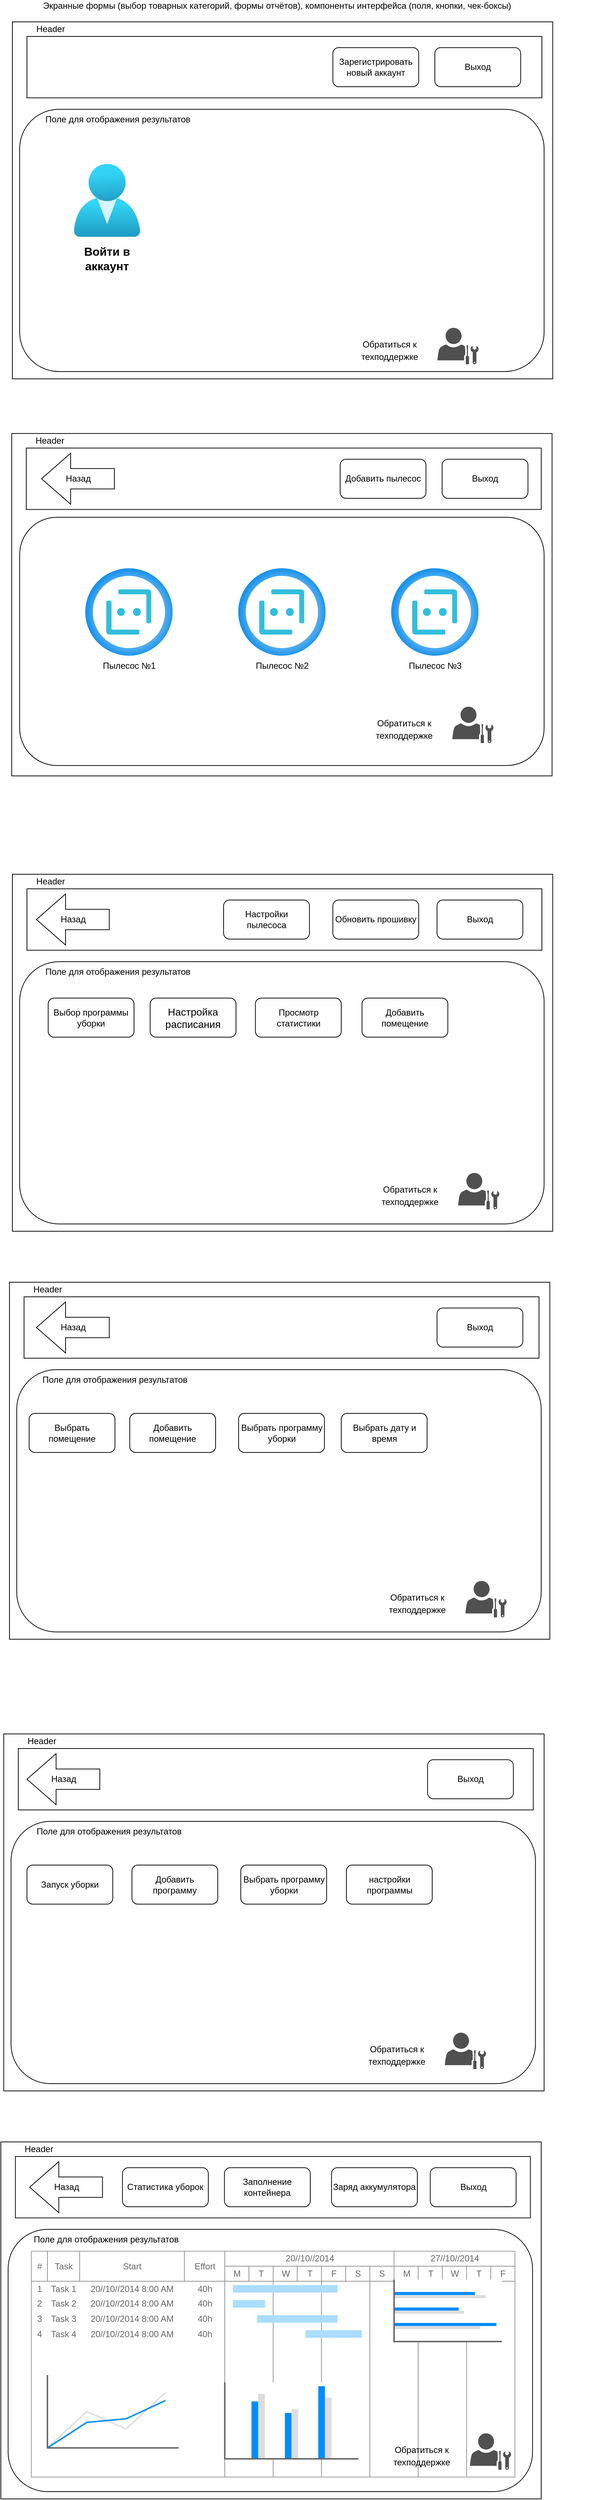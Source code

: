 <mxfile>
    <diagram id="59cByt772JX8G_VPWBIr" name="Page-1">
        <mxGraphModel dx="1887" dy="478" grid="1" gridSize="10" guides="1" tooltips="1" connect="1" arrows="1" fold="1" page="1" pageScale="1" pageWidth="827" pageHeight="1169" math="0" shadow="0">
            <root>
                <mxCell id="0"/>
                <mxCell id="1" parent="0"/>
                <mxCell id="2" value="&lt;div&gt;Экранные формы (выбор товарных категорий, формы отчётов), компоненты интерфейса (поля, кнопки, чек-боксы)&lt;/div&gt;&lt;div&gt;&lt;br&gt;&lt;/div&gt;" style="text;html=1;align=left;verticalAlign=middle;resizable=0;points=[];autosize=1;strokeColor=none;fillColor=none;" parent="1" vertex="1">
                    <mxGeometry x="-740" y="10" width="660" height="30" as="geometry"/>
                </mxCell>
                <mxCell id="3" value="" style="rounded=0;whiteSpace=wrap;html=1;" parent="1" vertex="1">
                    <mxGeometry x="-780" y="40" width="741.85" height="490" as="geometry"/>
                </mxCell>
                <mxCell id="4" value="" style="group" parent="1" vertex="1" connectable="0">
                    <mxGeometry x="-760" y="40" width="707" height="104.29" as="geometry"/>
                </mxCell>
                <mxCell id="5" value="Header" style="text;html=1;align=center;verticalAlign=middle;resizable=0;points=[];autosize=1;strokeColor=none;fillColor=none;" parent="4" vertex="1">
                    <mxGeometry x="7" width="50" height="20" as="geometry"/>
                </mxCell>
                <mxCell id="6" value="" style="rounded=0;whiteSpace=wrap;html=1;" parent="4" vertex="1">
                    <mxGeometry y="20" width="707" height="84.29" as="geometry"/>
                </mxCell>
                <mxCell id="8" value="Зарегистрировать новый аккаунт" style="rounded=1;whiteSpace=wrap;html=1;" parent="4" vertex="1">
                    <mxGeometry x="420.001" y="35.328" width="117.833" height="53.639" as="geometry"/>
                </mxCell>
                <mxCell id="188" value="Выход" style="rounded=1;whiteSpace=wrap;html=1;" vertex="1" parent="4">
                    <mxGeometry x="560" y="35.33" width="117.833" height="53.639" as="geometry"/>
                </mxCell>
                <mxCell id="12" value="" style="rounded=0;whiteSpace=wrap;html=1;" parent="1" vertex="1">
                    <mxGeometry x="-780.92" y="605" width="741.85" height="470" as="geometry"/>
                </mxCell>
                <mxCell id="13" value="" style="group" parent="1" vertex="1" connectable="0">
                    <mxGeometry x="-760.92" y="605" width="707" height="104.29" as="geometry"/>
                </mxCell>
                <mxCell id="14" value="Header" style="text;html=1;align=center;verticalAlign=middle;resizable=0;points=[];autosize=1;strokeColor=none;fillColor=none;" parent="13" vertex="1">
                    <mxGeometry x="7" width="50" height="20" as="geometry"/>
                </mxCell>
                <mxCell id="15" value="" style="rounded=0;whiteSpace=wrap;html=1;" parent="13" vertex="1">
                    <mxGeometry y="20" width="707" height="84.29" as="geometry"/>
                </mxCell>
                <mxCell id="19" value="Добавить пылесос" style="rounded=1;whiteSpace=wrap;html=1;" parent="13" vertex="1">
                    <mxGeometry x="430.92" y="35.318" width="117.833" height="53.639" as="geometry"/>
                </mxCell>
                <mxCell id="174" value="Назад" style="html=1;shadow=0;dashed=0;align=center;verticalAlign=middle;shape=mxgraph.arrows2.arrow;dy=0.6;dx=40;flipH=1;notch=0;" vertex="1" parent="13">
                    <mxGeometry x="20.92" y="27.14" width="100" height="70" as="geometry"/>
                </mxCell>
                <mxCell id="185" value="Выход" style="rounded=1;whiteSpace=wrap;html=1;" vertex="1" parent="13">
                    <mxGeometry x="570.92" y="35.318" width="117.833" height="53.639" as="geometry"/>
                </mxCell>
                <mxCell id="21" value="" style="group" parent="1" vertex="1" connectable="0">
                    <mxGeometry x="-765.47" y="720" width="733.303" height="390" as="geometry"/>
                </mxCell>
                <mxCell id="22" value="" style="rounded=1;whiteSpace=wrap;html=1;" parent="21" vertex="1">
                    <mxGeometry x="-4.53" width="720" height="340.71" as="geometry"/>
                </mxCell>
                <mxCell id="178" value="Пылесос №1" style="aspect=fixed;html=1;points=[];align=center;image;fontSize=12;image=img/lib/azure2/ai_machine_learning/Bot_Services.svg;" vertex="1" parent="21">
                    <mxGeometry x="85.47" y="70" width="120" height="120" as="geometry"/>
                </mxCell>
                <mxCell id="180" value="Пылесос №2" style="aspect=fixed;html=1;points=[];align=center;image;fontSize=12;image=img/lib/azure2/ai_machine_learning/Bot_Services.svg;" vertex="1" parent="21">
                    <mxGeometry x="295.47" y="70" width="120" height="120" as="geometry"/>
                </mxCell>
                <mxCell id="181" value="Пылесос №3" style="aspect=fixed;html=1;points=[];align=center;image;fontSize=12;image=img/lib/azure2/ai_machine_learning/Bot_Services.svg;" vertex="1" parent="21">
                    <mxGeometry x="505.47" y="70" width="120" height="120" as="geometry"/>
                </mxCell>
                <mxCell id="182" value="" style="sketch=0;pointerEvents=1;shadow=0;dashed=0;html=1;strokeColor=none;fillColor=#505050;labelPosition=center;verticalLabelPosition=bottom;verticalAlign=top;outlineConnect=0;align=center;shape=mxgraph.office.users.administrator;fontSize=14;" vertex="1" parent="21">
                    <mxGeometry x="589.47" y="260" width="56.5" height="50" as="geometry"/>
                </mxCell>
                <mxCell id="183" value="&lt;font style=&quot;font-size: 12px&quot;&gt;Обратиться к техподдержке&lt;/font&gt;" style="text;html=1;strokeColor=none;fillColor=none;align=center;verticalAlign=middle;whiteSpace=wrap;rounded=0;fontSize=14;" vertex="1" parent="21">
                    <mxGeometry x="457.47" y="270" width="132" height="40" as="geometry"/>
                </mxCell>
                <mxCell id="38" value="&amp;nbsp; &amp;nbsp; &amp;nbsp; &amp;nbsp; &amp;nbsp; Поле для отображения результатов" style="rounded=1;whiteSpace=wrap;html=1;align=left;verticalAlign=top;" parent="1" vertex="1">
                    <mxGeometry x="-770" y="160" width="720" height="360" as="geometry"/>
                </mxCell>
                <mxCell id="39" value="" style="rounded=0;whiteSpace=wrap;html=1;" parent="1" vertex="1">
                    <mxGeometry x="-780" y="1210" width="741.85" height="490" as="geometry"/>
                </mxCell>
                <mxCell id="40" value="" style="group" parent="1" vertex="1" connectable="0">
                    <mxGeometry x="-760" y="1210" width="707" height="104.29" as="geometry"/>
                </mxCell>
                <mxCell id="41" value="Header" style="text;html=1;align=center;verticalAlign=middle;resizable=0;points=[];autosize=1;strokeColor=none;fillColor=none;" parent="40" vertex="1">
                    <mxGeometry x="7" width="50" height="20" as="geometry"/>
                </mxCell>
                <mxCell id="42" value="" style="rounded=0;whiteSpace=wrap;html=1;" parent="40" vertex="1">
                    <mxGeometry y="20" width="707" height="84.29" as="geometry"/>
                </mxCell>
                <mxCell id="189" value="Выход" style="rounded=1;whiteSpace=wrap;html=1;" vertex="1" parent="40">
                    <mxGeometry x="563.0" y="35.328" width="117.833" height="53.639" as="geometry"/>
                </mxCell>
                <mxCell id="190" value="Назад" style="html=1;shadow=0;dashed=0;align=center;verticalAlign=middle;shape=mxgraph.arrows2.arrow;dy=0.6;dx=40;flipH=1;notch=0;" vertex="1" parent="40">
                    <mxGeometry x="13" y="27.15" width="100" height="70" as="geometry"/>
                </mxCell>
                <mxCell id="47" value="Обновить прошивку" style="rounded=1;whiteSpace=wrap;html=1;" parent="40" vertex="1">
                    <mxGeometry x="419.995" y="35.328" width="117.833" height="53.639" as="geometry"/>
                </mxCell>
                <mxCell id="210" value="Настройки пылесоса" style="rounded=1;whiteSpace=wrap;html=1;" vertex="1" parent="40">
                    <mxGeometry x="270.003" y="35.328" width="117.833" height="53.639" as="geometry"/>
                </mxCell>
                <mxCell id="48" value="&amp;nbsp; &amp;nbsp; &amp;nbsp; &amp;nbsp; &amp;nbsp; Поле для отображения результатов" style="rounded=1;whiteSpace=wrap;html=1;align=left;verticalAlign=top;" parent="1" vertex="1">
                    <mxGeometry x="-770" y="1330" width="720" height="360" as="geometry"/>
                </mxCell>
                <mxCell id="49" value="" style="rounded=0;whiteSpace=wrap;html=1;" parent="1" vertex="1">
                    <mxGeometry x="-784" y="1770" width="741.85" height="490" as="geometry"/>
                </mxCell>
                <mxCell id="50" value="" style="group" parent="1" vertex="1" connectable="0">
                    <mxGeometry x="-764" y="1770" width="707" height="104.29" as="geometry"/>
                </mxCell>
                <mxCell id="51" value="Header" style="text;html=1;align=center;verticalAlign=middle;resizable=0;points=[];autosize=1;strokeColor=none;fillColor=none;" parent="50" vertex="1">
                    <mxGeometry x="7" width="50" height="20" as="geometry"/>
                </mxCell>
                <mxCell id="52" value="" style="rounded=0;whiteSpace=wrap;html=1;" parent="50" vertex="1">
                    <mxGeometry y="20" width="707" height="84.29" as="geometry"/>
                </mxCell>
                <mxCell id="195" value="Назад" style="html=1;shadow=0;dashed=0;align=center;verticalAlign=middle;shape=mxgraph.arrows2.arrow;dy=0.6;dx=40;flipH=1;notch=0;" vertex="1" parent="50">
                    <mxGeometry x="17" y="27.14" width="100" height="70" as="geometry"/>
                </mxCell>
                <mxCell id="196" value="Выход" style="rounded=1;whiteSpace=wrap;html=1;" vertex="1" parent="50">
                    <mxGeometry x="567.0" y="35.318" width="117.833" height="53.639" as="geometry"/>
                </mxCell>
                <mxCell id="58" value="&amp;nbsp; &amp;nbsp; &amp;nbsp; &amp;nbsp; &amp;nbsp; Поле для отображения результатов" style="rounded=1;whiteSpace=wrap;html=1;align=left;verticalAlign=top;" parent="1" vertex="1">
                    <mxGeometry x="-774" y="1890" width="720" height="360" as="geometry"/>
                </mxCell>
                <mxCell id="59" value="" style="rounded=0;whiteSpace=wrap;html=1;" parent="1" vertex="1">
                    <mxGeometry x="-791.85" y="2390" width="741.85" height="490" as="geometry"/>
                </mxCell>
                <mxCell id="60" value="" style="group" parent="1" vertex="1" connectable="0">
                    <mxGeometry x="-771.85" y="2390" width="799.683" height="104.29" as="geometry"/>
                </mxCell>
                <mxCell id="61" value="Header" style="text;html=1;align=center;verticalAlign=middle;resizable=0;points=[];autosize=1;strokeColor=none;fillColor=none;" parent="60" vertex="1">
                    <mxGeometry x="7" width="50" height="20" as="geometry"/>
                </mxCell>
                <mxCell id="62" value="" style="rounded=0;whiteSpace=wrap;html=1;" parent="60" vertex="1">
                    <mxGeometry y="20" width="707" height="84.29" as="geometry"/>
                </mxCell>
                <mxCell id="197" value="Назад" style="html=1;shadow=0;dashed=0;align=center;verticalAlign=middle;shape=mxgraph.arrows2.arrow;dy=0.6;dx=40;flipH=1;notch=0;" vertex="1" parent="60">
                    <mxGeometry x="11.85" y="27.15" width="100" height="70" as="geometry"/>
                </mxCell>
                <mxCell id="198" value="Выход" style="rounded=1;whiteSpace=wrap;html=1;" vertex="1" parent="60">
                    <mxGeometry x="561.85" y="35.328" width="117.833" height="53.639" as="geometry"/>
                </mxCell>
                <mxCell id="68" value="&amp;nbsp; &amp;nbsp; &amp;nbsp; &amp;nbsp; &amp;nbsp; Поле для отображения результатов" style="rounded=1;whiteSpace=wrap;html=1;align=left;verticalAlign=top;" parent="1" vertex="1">
                    <mxGeometry x="-781.85" y="2510" width="720" height="360" as="geometry"/>
                </mxCell>
                <mxCell id="69" value="" style="rounded=0;whiteSpace=wrap;html=1;" parent="1" vertex="1">
                    <mxGeometry x="-795.85" y="2950" width="741.85" height="490" as="geometry"/>
                </mxCell>
                <mxCell id="70" value="" style="group" parent="1" vertex="1" connectable="0">
                    <mxGeometry x="-775.85" y="2950" width="707" height="104.29" as="geometry"/>
                </mxCell>
                <mxCell id="71" value="Header" style="text;html=1;align=center;verticalAlign=middle;resizable=0;points=[];autosize=1;strokeColor=none;fillColor=none;" parent="70" vertex="1">
                    <mxGeometry x="7" width="50" height="20" as="geometry"/>
                </mxCell>
                <mxCell id="72" value="" style="rounded=0;whiteSpace=wrap;html=1;" parent="70" vertex="1">
                    <mxGeometry y="20" width="707" height="84.29" as="geometry"/>
                </mxCell>
                <mxCell id="74" value="Статистика уборок" style="rounded=1;whiteSpace=wrap;html=1;" parent="70" vertex="1">
                    <mxGeometry x="147.001" y="35.328" width="117.833" height="53.639" as="geometry"/>
                </mxCell>
                <mxCell id="75" value="&lt;font size=&quot;1&quot;&gt;&lt;span style=&quot;font-size: 12px&quot;&gt;Заполнение контейнера&lt;/span&gt;&lt;/font&gt;" style="rounded=1;whiteSpace=wrap;html=1;" parent="70" vertex="1">
                    <mxGeometry x="287.003" y="35.328" width="117.833" height="53.639" as="geometry"/>
                </mxCell>
                <mxCell id="76" value="Заряд аккумулятора" style="rounded=1;whiteSpace=wrap;html=1;" parent="70" vertex="1">
                    <mxGeometry x="434" y="35.33" width="117.833" height="53.639" as="geometry"/>
                </mxCell>
                <mxCell id="205" value="Выход" style="rounded=1;whiteSpace=wrap;html=1;" vertex="1" parent="70">
                    <mxGeometry x="569.58" y="35.328" width="117.833" height="53.639" as="geometry"/>
                </mxCell>
                <mxCell id="206" value="Назад" style="html=1;shadow=0;dashed=0;align=center;verticalAlign=middle;shape=mxgraph.arrows2.arrow;dy=0.6;dx=40;flipH=1;notch=0;" vertex="1" parent="70">
                    <mxGeometry x="19.58" y="27.15" width="100" height="70" as="geometry"/>
                </mxCell>
                <mxCell id="78" value="&amp;nbsp; &amp;nbsp; &amp;nbsp; &amp;nbsp; &amp;nbsp; Поле для отображения результатов" style="rounded=1;whiteSpace=wrap;html=1;align=left;verticalAlign=top;" parent="1" vertex="1">
                    <mxGeometry x="-785.85" y="3070" width="720" height="360" as="geometry"/>
                </mxCell>
                <mxCell id="92" value="" style="sketch=0;pointerEvents=1;shadow=0;dashed=0;html=1;strokeColor=none;fillColor=#505050;labelPosition=center;verticalLabelPosition=bottom;verticalAlign=top;outlineConnect=0;align=center;shape=mxgraph.office.users.administrator;fontSize=14;" parent="1" vertex="1">
                    <mxGeometry x="-196.5" y="460" width="56.5" height="50" as="geometry"/>
                </mxCell>
                <mxCell id="98" value="&lt;font style=&quot;font-size: 16px&quot;&gt;&lt;b&gt;Войти в аккаунт&lt;/b&gt;&lt;/font&gt;" style="text;html=1;strokeColor=none;fillColor=none;align=center;verticalAlign=middle;whiteSpace=wrap;rounded=0;fontSize=14;" parent="1" vertex="1">
                    <mxGeometry x="-705" y="350" width="110" height="30" as="geometry"/>
                </mxCell>
                <mxCell id="101" value="&lt;font style=&quot;font-size: 12px&quot;&gt;Обратиться к техподдержке&lt;/font&gt;" style="text;html=1;strokeColor=none;fillColor=none;align=center;verticalAlign=middle;whiteSpace=wrap;rounded=0;fontSize=14;" parent="1" vertex="1">
                    <mxGeometry x="-328.5" y="470" width="132" height="40" as="geometry"/>
                </mxCell>
                <mxCell id="117" value="" style="strokeWidth=1;shadow=0;dashed=0;align=center;html=1;shape=mxgraph.mockup.graphics.rrect;rSize=0;strokeColor=#999999;fontSize=12;" parent="1" vertex="1">
                    <mxGeometry x="-754" y="3100" width="664" height="310" as="geometry"/>
                </mxCell>
                <mxCell id="118" value="#" style="strokeColor=inherit;fillColor=inherit;gradientColor=inherit;strokeWidth=1;shadow=0;dashed=0;align=center;html=1;shape=mxgraph.mockup.graphics.rrect;rSize=0;fontColor=#666666;fontSize=12;" parent="117" vertex="1">
                    <mxGeometry width="22.133" height="41.333" as="geometry"/>
                </mxCell>
                <mxCell id="119" value="Task" style="strokeColor=inherit;fillColor=inherit;gradientColor=inherit;strokeWidth=1;shadow=0;dashed=0;align=center;html=1;shape=mxgraph.mockup.graphics.rrect;rSize=0;fontColor=#666666;fontSize=12;" parent="117" vertex="1">
                    <mxGeometry x="22.133" width="44.267" height="41.333" as="geometry"/>
                </mxCell>
                <mxCell id="120" value="Start" style="strokeColor=inherit;fillColor=inherit;gradientColor=inherit;strokeWidth=1;shadow=0;dashed=0;align=center;html=1;shape=mxgraph.mockup.graphics.rrect;rSize=0;fontColor=#666666;fontSize=12;" parent="117" vertex="1">
                    <mxGeometry x="66.4" width="143.867" height="41.333" as="geometry"/>
                </mxCell>
                <mxCell id="121" value="Effort" style="strokeColor=inherit;fillColor=inherit;gradientColor=inherit;strokeWidth=1;shadow=0;dashed=0;align=center;html=1;shape=mxgraph.mockup.graphics.rrect;rSize=0;fontColor=#666666;fontSize=12;" parent="117" vertex="1">
                    <mxGeometry x="210.267" width="55.333" height="41.333" as="geometry"/>
                </mxCell>
                <mxCell id="122" value="20//10//2014" style="strokeColor=inherit;fillColor=inherit;gradientColor=inherit;strokeWidth=1;shadow=0;dashed=0;align=center;html=1;shape=mxgraph.mockup.graphics.rrect;rSize=0;fontColor=#666666;fontSize=12;" parent="117" vertex="1">
                    <mxGeometry x="265.6" width="232.4" height="20.667" as="geometry"/>
                </mxCell>
                <mxCell id="123" value="27//10//2014" style="strokeColor=inherit;fillColor=inherit;gradientColor=inherit;strokeWidth=1;shadow=0;dashed=0;align=center;html=1;shape=mxgraph.mockup.graphics.rrect;rSize=0;fontColor=#666666;fontSize=12;" parent="117" vertex="1">
                    <mxGeometry x="498.0" width="166" height="20.667" as="geometry"/>
                </mxCell>
                <mxCell id="124" value="M" style="strokeColor=inherit;fillColor=inherit;gradientColor=inherit;strokeWidth=1;shadow=0;dashed=0;align=center;html=1;shape=mxgraph.mockup.graphics.rrect;rSize=0;;fontColor=#666666;fontSize=12;" parent="117" vertex="1">
                    <mxGeometry x="265.6" y="20.667" width="33.2" height="20.667" as="geometry"/>
                </mxCell>
                <mxCell id="125" value="T" style="strokeColor=inherit;fillColor=inherit;gradientColor=inherit;strokeWidth=1;shadow=0;dashed=0;align=center;html=1;shape=mxgraph.mockup.graphics.rrect;rSize=0;fontColor=#666666;fontSize=12;" parent="117" vertex="1">
                    <mxGeometry x="298.8" y="20.667" width="33.2" height="20.667" as="geometry"/>
                </mxCell>
                <mxCell id="126" value="W" style="strokeColor=inherit;fillColor=inherit;gradientColor=inherit;strokeWidth=1;shadow=0;dashed=0;align=center;html=1;shape=mxgraph.mockup.graphics.rrect;rSize=0;fontColor=#666666;fontSize=12;" parent="117" vertex="1">
                    <mxGeometry x="332" y="20.667" width="33.2" height="20.667" as="geometry"/>
                </mxCell>
                <mxCell id="127" value="T" style="strokeColor=inherit;fillColor=inherit;gradientColor=inherit;strokeWidth=1;shadow=0;dashed=0;align=center;html=1;shape=mxgraph.mockup.graphics.rrect;rSize=0;fontColor=#666666;fontSize=12;" parent="117" vertex="1">
                    <mxGeometry x="365.2" y="20.667" width="33.2" height="20.667" as="geometry"/>
                </mxCell>
                <mxCell id="128" value="F" style="strokeColor=inherit;fillColor=inherit;gradientColor=inherit;strokeWidth=1;shadow=0;dashed=0;align=center;html=1;shape=mxgraph.mockup.graphics.rrect;rSize=0;fontColor=#666666;fontSize=12;" parent="117" vertex="1">
                    <mxGeometry x="398.4" y="20.667" width="33.2" height="20.667" as="geometry"/>
                </mxCell>
                <mxCell id="129" value="S" style="strokeColor=inherit;fillColor=inherit;gradientColor=inherit;strokeWidth=1;shadow=0;dashed=0;align=center;html=1;shape=mxgraph.mockup.graphics.rrect;rSize=0;fontColor=#666666;fontSize=12;" parent="117" vertex="1">
                    <mxGeometry x="431.6" y="20.667" width="33.2" height="20.667" as="geometry"/>
                </mxCell>
                <mxCell id="130" value="S" style="strokeColor=inherit;fillColor=inherit;gradientColor=inherit;strokeWidth=1;shadow=0;dashed=0;align=center;html=1;shape=mxgraph.mockup.graphics.rrect;rSize=0;fontColor=#666666;fontSize=12;" parent="117" vertex="1">
                    <mxGeometry x="464.8" y="20.667" width="33.2" height="20.667" as="geometry"/>
                </mxCell>
                <mxCell id="131" value="M" style="strokeColor=inherit;fillColor=inherit;gradientColor=inherit;strokeWidth=1;shadow=0;dashed=0;align=center;html=1;shape=mxgraph.mockup.graphics.rrect;rSize=0;fontColor=#666666;fontSize=12;" parent="117" vertex="1">
                    <mxGeometry x="498.0" y="20.667" width="33.2" height="20.667" as="geometry"/>
                </mxCell>
                <mxCell id="132" value="T" style="strokeColor=inherit;fillColor=inherit;gradientColor=inherit;strokeWidth=1;shadow=0;dashed=0;align=center;html=1;shape=mxgraph.mockup.graphics.rrect;rSize=0;fontColor=#666666;fontSize=12;" parent="117" vertex="1">
                    <mxGeometry x="531.2" y="20.667" width="33.2" height="20.667" as="geometry"/>
                </mxCell>
                <mxCell id="133" value="W" style="strokeColor=inherit;fillColor=inherit;gradientColor=inherit;strokeWidth=1;shadow=0;dashed=0;align=center;html=1;shape=mxgraph.mockup.graphics.rrect;rSize=0;fontColor=#666666;fontSize=12;" parent="117" vertex="1">
                    <mxGeometry x="564.4" y="20.667" width="33.2" height="20.667" as="geometry"/>
                </mxCell>
                <mxCell id="134" value="T" style="strokeColor=inherit;fillColor=inherit;gradientColor=inherit;strokeWidth=1;shadow=0;dashed=0;align=center;html=1;shape=mxgraph.mockup.graphics.rrect;rSize=0;fontColor=#666666;fontSize=12;" parent="117" vertex="1">
                    <mxGeometry x="597.6" y="20.667" width="33.2" height="20.667" as="geometry"/>
                </mxCell>
                <mxCell id="135" value="F" style="strokeColor=inherit;fillColor=inherit;gradientColor=inherit;strokeWidth=1;shadow=0;dashed=0;align=center;html=1;shape=mxgraph.mockup.graphics.rrect;rSize=0;fontColor=#666666;fontSize=12;" parent="117" vertex="1">
                    <mxGeometry x="630.8" y="20.667" width="33.2" height="20.667" as="geometry"/>
                </mxCell>
                <mxCell id="136" value="" style="strokeColor=inherit;fillColor=inherit;gradientColor=inherit;strokeWidth=1;shadow=0;dashed=0;align=center;html=1;shape=mxgraph.mockup.graphics.rrect;rSize=0;fontColor=#666666;fontSize=12;" parent="117" vertex="1">
                    <mxGeometry y="41.333" width="265.6" height="268.667" as="geometry"/>
                </mxCell>
                <mxCell id="137" value="" style="strokeColor=inherit;fillColor=inherit;gradientColor=inherit;strokeWidth=1;shadow=0;dashed=0;align=center;html=1;shape=mxgraph.mockup.graphics.rrect;rSize=0;fontColor=#666666;fontSize=12;" parent="117" vertex="1">
                    <mxGeometry x="265.6" y="41.333" width="66.4" height="268.667" as="geometry"/>
                </mxCell>
                <mxCell id="138" value="" style="strokeColor=inherit;fillColor=inherit;gradientColor=inherit;strokeWidth=1;shadow=0;dashed=0;align=center;html=1;shape=mxgraph.mockup.graphics.rrect;rSize=0;fontColor=#666666;fontSize=12;" parent="117" vertex="1">
                    <mxGeometry x="332" y="41.333" width="66.4" height="268.667" as="geometry"/>
                </mxCell>
                <mxCell id="139" value="" style="strokeColor=inherit;fillColor=inherit;gradientColor=inherit;strokeWidth=1;shadow=0;dashed=0;align=center;html=1;shape=mxgraph.mockup.graphics.rrect;rSize=0;fontColor=#666666;fontSize=12;" parent="117" vertex="1">
                    <mxGeometry x="398.4" y="41.333" width="66.4" height="268.667" as="geometry"/>
                </mxCell>
                <mxCell id="140" value="" style="strokeColor=inherit;fillColor=inherit;gradientColor=inherit;strokeWidth=1;shadow=0;dashed=0;align=center;html=1;shape=mxgraph.mockup.graphics.rrect;rSize=0;fontColor=#666666;fontSize=12;" parent="117" vertex="1">
                    <mxGeometry x="464.8" y="41.333" width="66.4" height="268.667" as="geometry"/>
                </mxCell>
                <mxCell id="141" value="" style="strokeColor=inherit;fillColor=inherit;gradientColor=inherit;strokeWidth=1;shadow=0;dashed=0;align=center;html=1;shape=mxgraph.mockup.graphics.rrect;rSize=0;fontColor=#666666;fontSize=12;" parent="117" vertex="1">
                    <mxGeometry x="531.2" y="41.333" width="66.4" height="268.667" as="geometry"/>
                </mxCell>
                <mxCell id="142" value="" style="strokeColor=inherit;fillColor=inherit;gradientColor=inherit;strokeWidth=1;shadow=0;dashed=0;align=center;html=1;shape=mxgraph.mockup.graphics.rrect;rSize=0;fontColor=#666666;fontSize=12;" parent="117" vertex="1">
                    <mxGeometry x="597.6" y="41.333" width="66.4" height="268.667" as="geometry"/>
                </mxCell>
                <mxCell id="143" value="1" style="strokeWidth=1;shadow=0;dashed=0;align=center;html=1;shape=mxgraph.mockup.graphics.anchor;fontColor=#666666;fontSize=12;" parent="117" vertex="1">
                    <mxGeometry y="41.333" width="22.133" height="20.667" as="geometry"/>
                </mxCell>
                <mxCell id="144" value="Task 1" style="strokeWidth=1;shadow=0;dashed=0;align=center;html=1;shape=mxgraph.mockup.graphics.anchor;fontColor=#666666;fontSize=12;" parent="117" vertex="1">
                    <mxGeometry x="22.133" y="41.333" width="44.267" height="20.667" as="geometry"/>
                </mxCell>
                <mxCell id="145" value="20//10//2014 8:00 AM" style="strokeWidth=1;shadow=0;dashed=0;align=center;html=1;shape=mxgraph.mockup.graphics.anchor;fontColor=#666666;fontSize=12;" parent="117" vertex="1">
                    <mxGeometry x="66.4" y="41.333" width="143.867" height="20.667" as="geometry"/>
                </mxCell>
                <mxCell id="146" value="40h" style="strokeWidth=1;shadow=0;dashed=0;align=center;html=1;shape=mxgraph.mockup.graphics.anchor;fontColor=#666666;fontSize=12;" parent="117" vertex="1">
                    <mxGeometry x="210.267" y="41.333" width="55.333" height="20.667" as="geometry"/>
                </mxCell>
                <mxCell id="147" value="2" style="strokeWidth=1;shadow=0;dashed=0;align=center;html=1;shape=mxgraph.mockup.graphics.anchor;fontColor=#666666;fontSize=12;" parent="117" vertex="1">
                    <mxGeometry y="62" width="22.133" height="20.667" as="geometry"/>
                </mxCell>
                <mxCell id="148" value="Task 2" style="strokeWidth=1;shadow=0;dashed=0;align=center;html=1;shape=mxgraph.mockup.graphics.anchor;fontColor=#666666;fontSize=12;" parent="117" vertex="1">
                    <mxGeometry x="22.133" y="62" width="44.267" height="20.667" as="geometry"/>
                </mxCell>
                <mxCell id="149" value="20//10//2014 8:00 AM" style="strokeWidth=1;shadow=0;dashed=0;align=center;html=1;shape=mxgraph.mockup.graphics.anchor;fontColor=#666666;fontSize=12;" parent="117" vertex="1">
                    <mxGeometry x="66.4" y="62" width="143.867" height="20.667" as="geometry"/>
                </mxCell>
                <mxCell id="150" value="40h" style="strokeWidth=1;shadow=0;dashed=0;align=center;html=1;shape=mxgraph.mockup.graphics.anchor;fontColor=#666666;fontSize=12;" parent="117" vertex="1">
                    <mxGeometry x="210.267" y="62" width="55.333" height="20.667" as="geometry"/>
                </mxCell>
                <mxCell id="151" value="3" style="strokeWidth=1;shadow=0;dashed=0;align=center;html=1;shape=mxgraph.mockup.graphics.anchor;fontColor=#666666;fontSize=12;" parent="117" vertex="1">
                    <mxGeometry y="82.667" width="22.133" height="20.667" as="geometry"/>
                </mxCell>
                <mxCell id="152" value="Task 3" style="strokeWidth=1;shadow=0;dashed=0;align=center;html=1;shape=mxgraph.mockup.graphics.anchor;fontColor=#666666;fontSize=12;" parent="117" vertex="1">
                    <mxGeometry x="22.133" y="82.667" width="44.267" height="20.667" as="geometry"/>
                </mxCell>
                <mxCell id="153" value="20//10//2014 8:00 AM" style="strokeWidth=1;shadow=0;dashed=0;align=center;html=1;shape=mxgraph.mockup.graphics.anchor;fontColor=#666666;fontSize=12;" parent="117" vertex="1">
                    <mxGeometry x="66.4" y="82.667" width="143.867" height="20.667" as="geometry"/>
                </mxCell>
                <mxCell id="154" value="40h" style="strokeWidth=1;shadow=0;dashed=0;align=center;html=1;shape=mxgraph.mockup.graphics.anchor;fontColor=#666666;fontSize=12;" parent="117" vertex="1">
                    <mxGeometry x="210.267" y="82.667" width="55.333" height="20.667" as="geometry"/>
                </mxCell>
                <mxCell id="155" value="4" style="strokeWidth=1;shadow=0;dashed=0;align=center;html=1;shape=mxgraph.mockup.graphics.anchor;fontColor=#666666;fontSize=12;" parent="117" vertex="1">
                    <mxGeometry y="103.333" width="22.133" height="20.667" as="geometry"/>
                </mxCell>
                <mxCell id="156" value="Task 4" style="strokeWidth=1;shadow=0;dashed=0;align=center;html=1;shape=mxgraph.mockup.graphics.anchor;fontColor=#666666;fontSize=12;" parent="117" vertex="1">
                    <mxGeometry x="22.133" y="103.333" width="44.267" height="20.667" as="geometry"/>
                </mxCell>
                <mxCell id="157" value="20//10//2014 8:00 AM" style="strokeWidth=1;shadow=0;dashed=0;align=center;html=1;shape=mxgraph.mockup.graphics.anchor;fontColor=#666666;fontSize=12;" parent="117" vertex="1">
                    <mxGeometry x="66.4" y="103.333" width="143.867" height="20.667" as="geometry"/>
                </mxCell>
                <mxCell id="158" value="40h" style="strokeWidth=1;shadow=0;dashed=0;align=center;html=1;shape=mxgraph.mockup.graphics.anchor;fontColor=#666666;fontSize=12;" parent="117" vertex="1">
                    <mxGeometry x="210.267" y="103.333" width="55.333" height="20.667" as="geometry"/>
                </mxCell>
                <mxCell id="159" value="" style="strokeWidth=1;shadow=0;dashed=0;align=center;html=1;shape=mxgraph.mockup.graphics.rrect;rSize=0;strokeColor=none;fillColor=#aaddff;fontSize=12;" parent="117" vertex="1">
                    <mxGeometry x="276.667" y="46.5" width="143.867" height="10.333" as="geometry"/>
                </mxCell>
                <mxCell id="160" value="" style="strokeWidth=1;shadow=0;dashed=0;align=center;html=1;shape=mxgraph.mockup.graphics.rrect;rSize=0;strokeColor=none;fillColor=#aaddff;fontSize=12;" parent="117" vertex="1">
                    <mxGeometry x="276.667" y="67.167" width="44.267" height="10.333" as="geometry"/>
                </mxCell>
                <mxCell id="161" value="" style="strokeWidth=1;shadow=0;dashed=0;align=center;html=1;shape=mxgraph.mockup.graphics.rrect;rSize=0;strokeColor=none;fillColor=#aaddff;fontSize=12;" parent="117" vertex="1">
                    <mxGeometry x="309.867" y="87.833" width="110.667" height="10.333" as="geometry"/>
                </mxCell>
                <mxCell id="162" value="" style="strokeWidth=1;shadow=0;dashed=0;align=center;html=1;shape=mxgraph.mockup.graphics.rrect;rSize=0;strokeColor=none;fillColor=#aaddff;fontSize=12;" parent="117" vertex="1">
                    <mxGeometry x="376.267" y="108.5" width="77.467" height="10.333" as="geometry"/>
                </mxCell>
                <mxCell id="163" value="" style="verticalLabelPosition=bottom;shadow=0;dashed=0;align=center;html=1;verticalAlign=top;strokeWidth=1;shape=mxgraph.mockup.graphics.lineChart;strokeColor=none;strokeColor2=#666666;strokeColor3=#008cff;strokeColor4=#dddddd;fontSize=12;" parent="117" vertex="1">
                    <mxGeometry x="22.13" y="170" width="180" height="100" as="geometry"/>
                </mxCell>
                <mxCell id="164" value="" style="verticalLabelPosition=bottom;shadow=0;dashed=0;align=center;html=1;verticalAlign=top;strokeWidth=1;shape=mxgraph.mockup.graphics.columnChart;strokeColor=none;strokeColor2=none;strokeColor3=#666666;fillColor2=#008cff;fillColor3=#dddddd;fontSize=12;" parent="117" vertex="1">
                    <mxGeometry x="265.6" y="180" width="183.35" height="105" as="geometry"/>
                </mxCell>
                <mxCell id="165" value="" style="verticalLabelPosition=bottom;shadow=0;dashed=0;align=center;html=1;verticalAlign=top;strokeWidth=1;shape=mxgraph.mockup.graphics.barChart;strokeColor=none;strokeColor2=none;strokeColor3=#666666;fillColor2=#008cff;fillColor3=#dddddd;fontSize=12;" parent="117" vertex="1">
                    <mxGeometry x="498" y="39" width="148" height="85" as="geometry"/>
                </mxCell>
                <mxCell id="207" value="" style="sketch=0;pointerEvents=1;shadow=0;dashed=0;html=1;strokeColor=none;fillColor=#505050;labelPosition=center;verticalLabelPosition=bottom;verticalAlign=top;outlineConnect=0;align=center;shape=mxgraph.office.users.administrator;fontSize=14;" vertex="1" parent="117">
                    <mxGeometry x="602.15" y="250.0" width="56.5" height="50" as="geometry"/>
                </mxCell>
                <mxCell id="208" value="&lt;font style=&quot;font-size: 12px&quot;&gt;Обратиться к техподдержке&lt;/font&gt;" style="text;html=1;strokeColor=none;fillColor=none;align=center;verticalAlign=middle;whiteSpace=wrap;rounded=0;fontSize=14;" vertex="1" parent="117">
                    <mxGeometry x="470.15" y="260.0" width="132" height="40" as="geometry"/>
                </mxCell>
                <mxCell id="179" value="" style="aspect=fixed;html=1;points=[];align=center;image;fontSize=12;image=img/lib/azure2/identity/Users.svg;" vertex="1" parent="1">
                    <mxGeometry x="-695.71" y="235" width="91.43" height="100" as="geometry"/>
                </mxCell>
                <mxCell id="43" value="Выбор программы уборки" style="rounded=1;whiteSpace=wrap;html=1;" parent="1" vertex="1">
                    <mxGeometry x="-730.829" y="1379.998" width="117.833" height="53.639" as="geometry"/>
                </mxCell>
                <mxCell id="44" value="&lt;font style=&quot;font-size: 14px&quot;&gt;Настройка расписания&lt;/font&gt;" style="rounded=1;whiteSpace=wrap;html=1;" parent="1" vertex="1">
                    <mxGeometry x="-590.829" y="1379.998" width="117.833" height="53.639" as="geometry"/>
                </mxCell>
                <mxCell id="46" value="Просмотр статистики" style="rounded=1;whiteSpace=wrap;html=1;" parent="1" vertex="1">
                    <mxGeometry x="-446.33" y="1379.998" width="117.833" height="53.639" as="geometry"/>
                </mxCell>
                <mxCell id="45" value="Добавить помещение" style="rounded=1;whiteSpace=wrap;html=1;" parent="1" vertex="1">
                    <mxGeometry x="-299.997" y="1379.998" width="117.833" height="53.639" as="geometry"/>
                </mxCell>
                <mxCell id="191" value="" style="sketch=0;pointerEvents=1;shadow=0;dashed=0;html=1;strokeColor=none;fillColor=#505050;labelPosition=center;verticalLabelPosition=bottom;verticalAlign=top;outlineConnect=0;align=center;shape=mxgraph.office.users.administrator;fontSize=14;" vertex="1" parent="1">
                    <mxGeometry x="-168" y="1620" width="56.5" height="50" as="geometry"/>
                </mxCell>
                <mxCell id="192" value="&lt;font style=&quot;font-size: 12px&quot;&gt;Обратиться к техподдержке&lt;/font&gt;" style="text;html=1;strokeColor=none;fillColor=none;align=center;verticalAlign=middle;whiteSpace=wrap;rounded=0;fontSize=14;" vertex="1" parent="1">
                    <mxGeometry x="-300" y="1630" width="132" height="40" as="geometry"/>
                </mxCell>
                <mxCell id="53" value="Выбрать помещение" style="rounded=1;whiteSpace=wrap;html=1;" parent="1" vertex="1">
                    <mxGeometry x="-756.999" y="1949.998" width="117.833" height="53.639" as="geometry"/>
                </mxCell>
                <mxCell id="54" value="Добавить помещение" style="rounded=1;whiteSpace=wrap;html=1;" parent="1" vertex="1">
                    <mxGeometry x="-618.849" y="1949.998" width="117.833" height="53.639" as="geometry"/>
                </mxCell>
                <mxCell id="56" value="Выбрать программу уборки" style="rounded=1;whiteSpace=wrap;html=1;" parent="1" vertex="1">
                    <mxGeometry x="-469.42" y="1950" width="117.833" height="53.639" as="geometry"/>
                </mxCell>
                <mxCell id="57" value="Выбрать дату и время" style="rounded=1;whiteSpace=wrap;html=1;" parent="1" vertex="1">
                    <mxGeometry x="-328.496" y="1950" width="117.833" height="53.639" as="geometry"/>
                </mxCell>
                <mxCell id="193" value="&lt;font style=&quot;font-size: 12px&quot;&gt;Обратиться к техподдержке&lt;/font&gt;" style="text;html=1;strokeColor=none;fillColor=none;align=center;verticalAlign=middle;whiteSpace=wrap;rounded=0;fontSize=14;" vertex="1" parent="1">
                    <mxGeometry x="-290" y="2190" width="132" height="40" as="geometry"/>
                </mxCell>
                <mxCell id="194" value="" style="sketch=0;pointerEvents=1;shadow=0;dashed=0;html=1;strokeColor=none;fillColor=#505050;labelPosition=center;verticalLabelPosition=bottom;verticalAlign=top;outlineConnect=0;align=center;shape=mxgraph.office.users.administrator;fontSize=14;" vertex="1" parent="1">
                    <mxGeometry x="-158" y="2180" width="56.5" height="50" as="geometry"/>
                </mxCell>
                <mxCell id="199" value="Запуск уборки" style="rounded=1;whiteSpace=wrap;html=1;" vertex="1" parent="1">
                    <mxGeometry x="-759.996" y="2570" width="117.833" height="53.639" as="geometry"/>
                </mxCell>
                <mxCell id="200" value="Выбрать программу уборки" style="rounded=1;whiteSpace=wrap;html=1;" vertex="1" parent="1">
                    <mxGeometry x="-466.42" y="2570" width="117.833" height="53.639" as="geometry"/>
                </mxCell>
                <mxCell id="201" value="Добавить программу" style="rounded=1;whiteSpace=wrap;html=1;" vertex="1" parent="1">
                    <mxGeometry x="-615.849" y="2569.998" width="117.833" height="53.639" as="geometry"/>
                </mxCell>
                <mxCell id="203" value="&lt;font style=&quot;font-size: 12px&quot;&gt;Обратиться к техподдержке&lt;/font&gt;" style="text;html=1;strokeColor=none;fillColor=none;align=center;verticalAlign=middle;whiteSpace=wrap;rounded=0;fontSize=14;" vertex="1" parent="1">
                    <mxGeometry x="-318.25" y="2810.0" width="132" height="40" as="geometry"/>
                </mxCell>
                <mxCell id="204" value="" style="sketch=0;pointerEvents=1;shadow=0;dashed=0;html=1;strokeColor=none;fillColor=#505050;labelPosition=center;verticalLabelPosition=bottom;verticalAlign=top;outlineConnect=0;align=center;shape=mxgraph.office.users.administrator;fontSize=14;" vertex="1" parent="1">
                    <mxGeometry x="-186.25" y="2800.0" width="56.5" height="50" as="geometry"/>
                </mxCell>
                <mxCell id="209" value="настройки программы" style="rounded=1;whiteSpace=wrap;html=1;" vertex="1" parent="1">
                    <mxGeometry x="-321.42" y="2570" width="117.833" height="53.639" as="geometry"/>
                </mxCell>
            </root>
        </mxGraphModel>
    </diagram>
</mxfile>